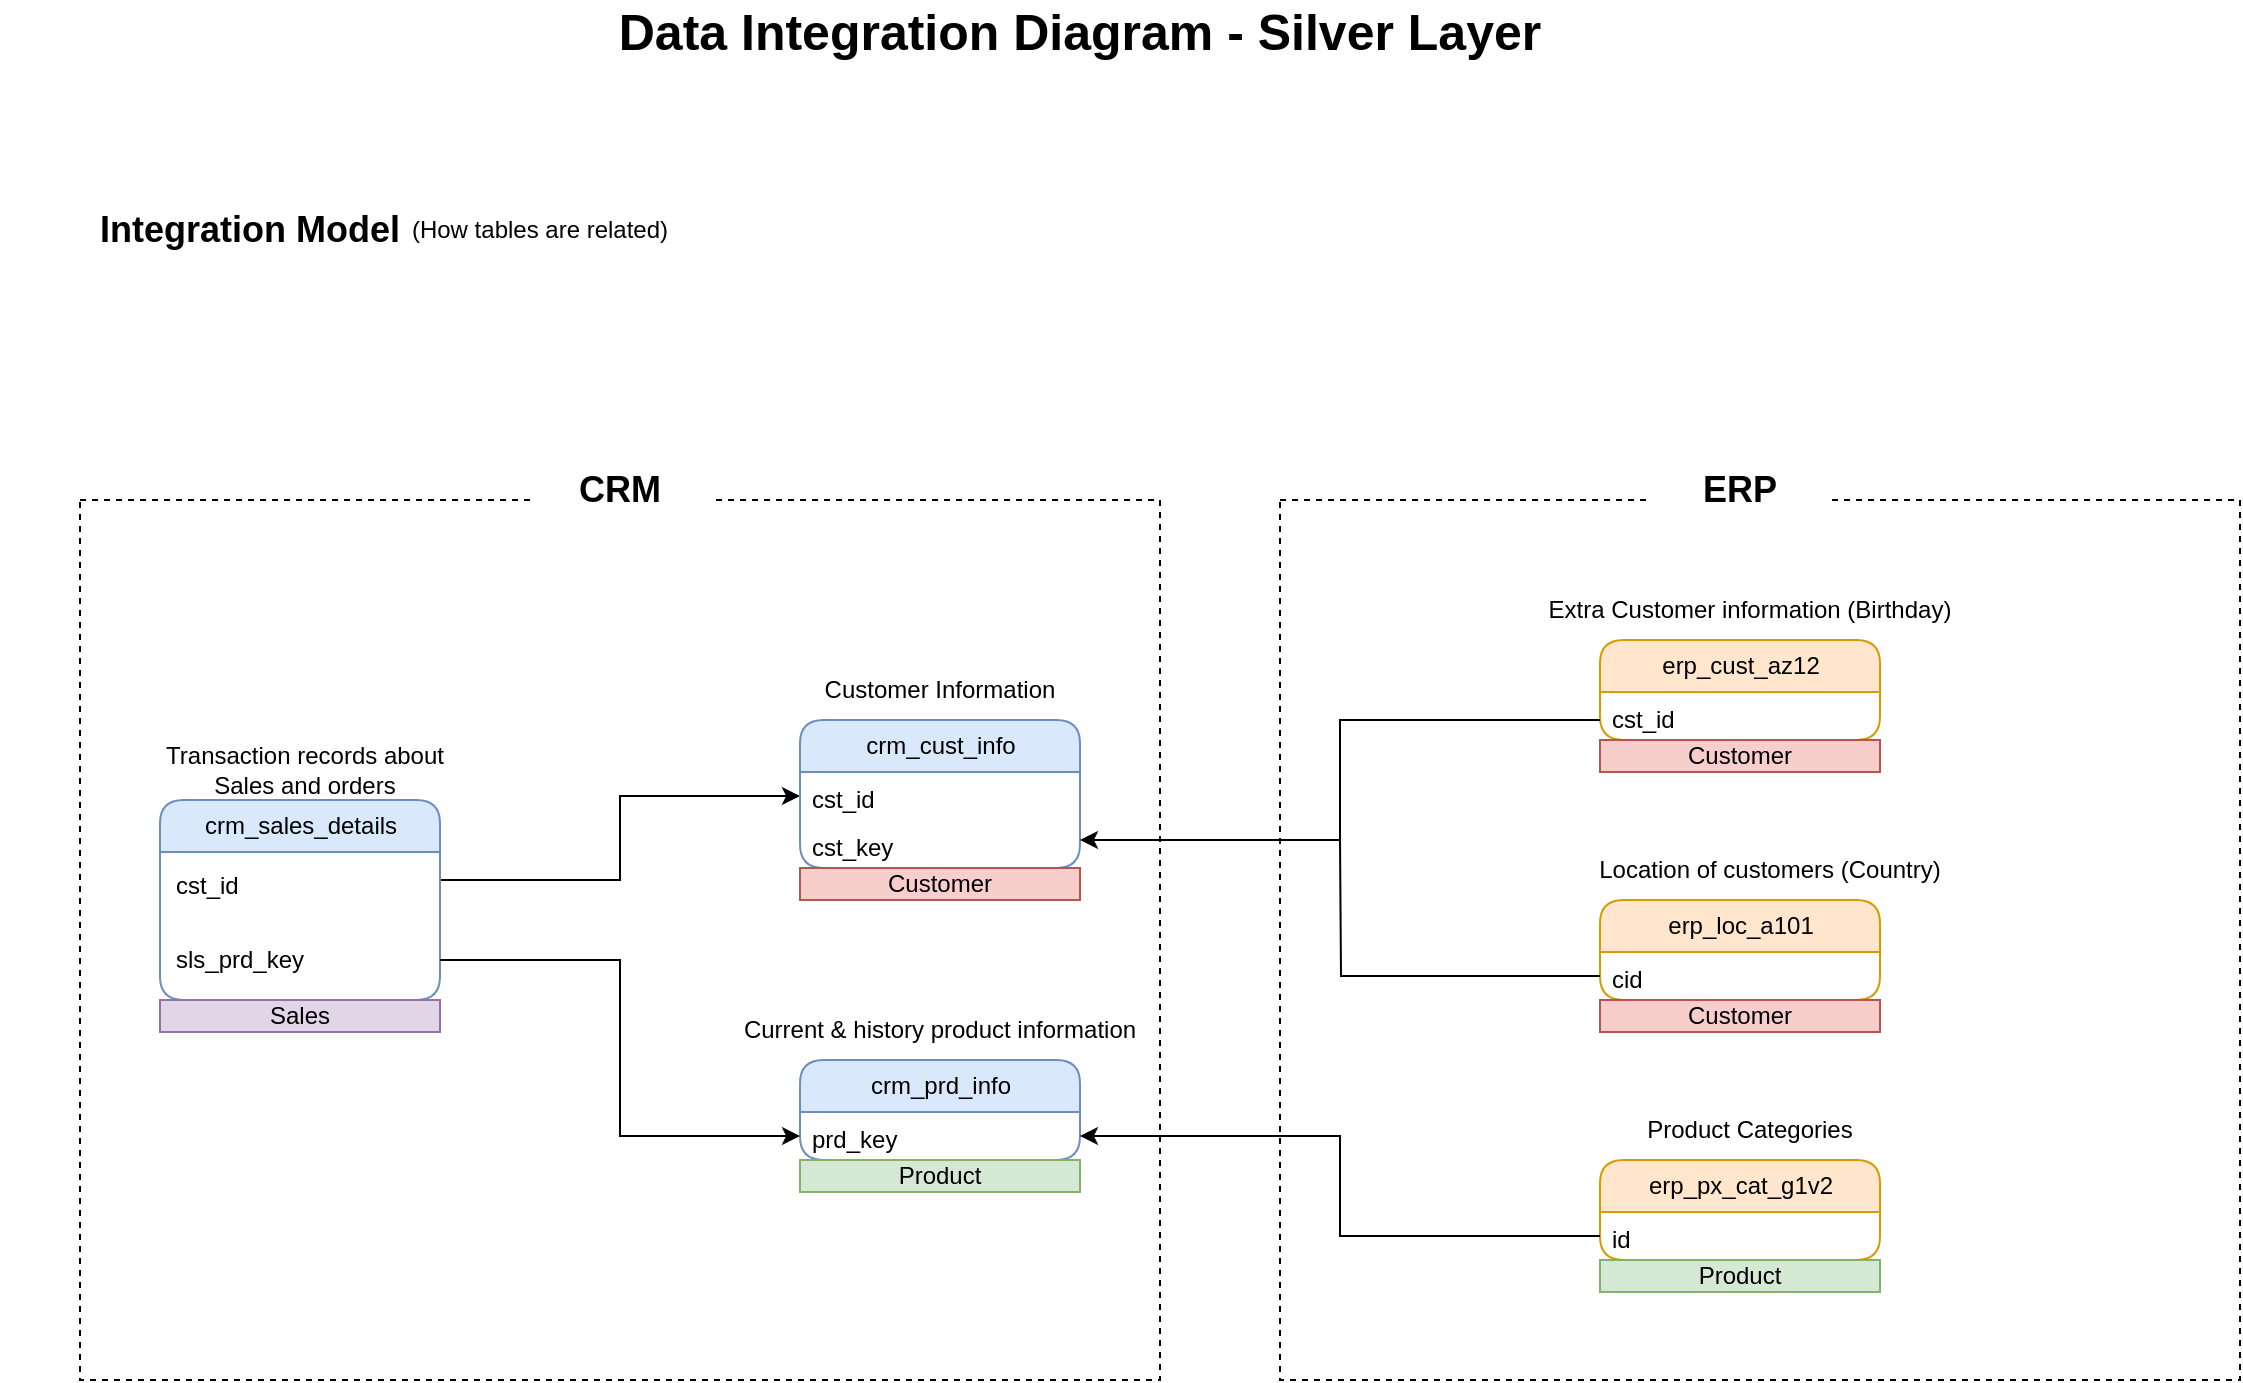 <mxfile version="27.0.9">
  <diagram name="Page-1" id="nkkDjGoS0Oh8vo6izv7T">
    <mxGraphModel dx="1389" dy="1980" grid="1" gridSize="10" guides="1" tooltips="1" connect="1" arrows="1" fold="1" page="1" pageScale="1" pageWidth="850" pageHeight="1100" math="0" shadow="0">
      <root>
        <mxCell id="0" />
        <mxCell id="1" parent="0" />
        <mxCell id="FzJpmzHv1ix2bZuG49Yu-7" style="edgeStyle=orthogonalEdgeStyle;rounded=0;orthogonalLoop=1;jettySize=auto;html=1;entryX=0;entryY=0.5;entryDx=0;entryDy=0;" edge="1" parent="1" target="FzJpmzHv1ix2bZuG49Yu-6">
          <mxGeometry relative="1" as="geometry">
            <mxPoint x="470" y="270" as="targetPoint" />
            <mxPoint x="300" y="270" as="sourcePoint" />
            <Array as="points">
              <mxPoint x="390" y="270" />
              <mxPoint x="390" y="228" />
            </Array>
          </mxGeometry>
        </mxCell>
        <mxCell id="FzJpmzHv1ix2bZuG49Yu-1" value="crm_sales_details" style="swimlane;fontStyle=0;childLayout=stackLayout;horizontal=1;startSize=26;fillColor=#dae8fc;horizontalStack=0;resizeParent=1;resizeParentMax=0;resizeLast=0;collapsible=1;marginBottom=0;html=1;rounded=1;strokeColor=#6c8ebf;" vertex="1" parent="1">
          <mxGeometry x="160" y="230" width="140" height="100" as="geometry">
            <mxRectangle x="160" y="240" width="110" height="30" as="alternateBounds" />
          </mxGeometry>
        </mxCell>
        <mxCell id="FzJpmzHv1ix2bZuG49Yu-2" value="cst_id" style="text;strokeColor=none;fillColor=none;align=left;verticalAlign=middle;spacingLeft=4;spacingRight=4;overflow=hidden;rotatable=0;points=[[0,0.5],[1,0.5]];portConstraint=eastwest;whiteSpace=wrap;html=1;perimeterSpacing=0;spacing=4;spacingTop=-1;spacingBottom=0;fontSize=12;horizontal=1;" vertex="1" parent="FzJpmzHv1ix2bZuG49Yu-1">
          <mxGeometry y="26" width="140" height="34" as="geometry" />
        </mxCell>
        <mxCell id="FzJpmzHv1ix2bZuG49Yu-16" value="sls_prd_key" style="text;strokeColor=none;fillColor=none;align=left;verticalAlign=middle;spacingLeft=4;spacingRight=4;overflow=hidden;rotatable=0;points=[[0,0.5],[1,0.5]];portConstraint=eastwest;whiteSpace=wrap;html=1;perimeterSpacing=0;spacing=4;spacingTop=-1;spacingBottom=0;fontSize=12;horizontal=1;" vertex="1" parent="FzJpmzHv1ix2bZuG49Yu-1">
          <mxGeometry y="60" width="140" height="40" as="geometry" />
        </mxCell>
        <mxCell id="FzJpmzHv1ix2bZuG49Yu-5" value="crm_cust_info" style="swimlane;fontStyle=0;childLayout=stackLayout;horizontal=1;startSize=26;fillColor=#dae8fc;horizontalStack=0;resizeParent=1;resizeParentMax=0;resizeLast=0;collapsible=1;marginBottom=0;html=1;rounded=1;strokeColor=#6c8ebf;" vertex="1" parent="1">
          <mxGeometry x="480" y="190" width="140" height="74" as="geometry">
            <mxRectangle x="160" y="240" width="110" height="30" as="alternateBounds" />
          </mxGeometry>
        </mxCell>
        <mxCell id="FzJpmzHv1ix2bZuG49Yu-6" value="cst_id" style="text;strokeColor=none;fillColor=none;align=left;verticalAlign=top;spacingLeft=4;spacingRight=4;overflow=hidden;rotatable=0;points=[[0,0.5],[1,0.5]];portConstraint=eastwest;whiteSpace=wrap;html=1;" vertex="1" parent="FzJpmzHv1ix2bZuG49Yu-5">
          <mxGeometry y="26" width="140" height="24" as="geometry" />
        </mxCell>
        <mxCell id="FzJpmzHv1ix2bZuG49Yu-28" value="cst_key" style="text;strokeColor=none;fillColor=none;align=left;verticalAlign=top;spacingLeft=4;spacingRight=4;overflow=hidden;rotatable=0;points=[[0,0.5],[1,0.5]];portConstraint=eastwest;whiteSpace=wrap;html=1;" vertex="1" parent="FzJpmzHv1ix2bZuG49Yu-5">
          <mxGeometry y="50" width="140" height="24" as="geometry" />
        </mxCell>
        <mxCell id="FzJpmzHv1ix2bZuG49Yu-17" value="crm_prd_info" style="swimlane;fontStyle=0;childLayout=stackLayout;horizontal=1;startSize=26;fillColor=#dae8fc;horizontalStack=0;resizeParent=1;resizeParentMax=0;resizeLast=0;collapsible=1;marginBottom=0;html=1;rounded=1;strokeColor=#6c8ebf;" vertex="1" parent="1">
          <mxGeometry x="480" y="360" width="140" height="50" as="geometry">
            <mxRectangle x="160" y="240" width="110" height="30" as="alternateBounds" />
          </mxGeometry>
        </mxCell>
        <mxCell id="FzJpmzHv1ix2bZuG49Yu-18" value="prd_key" style="text;strokeColor=none;fillColor=none;align=left;verticalAlign=top;spacingLeft=4;spacingRight=4;overflow=hidden;rotatable=0;points=[[0,0.5],[1,0.5]];portConstraint=eastwest;whiteSpace=wrap;html=1;" vertex="1" parent="FzJpmzHv1ix2bZuG49Yu-17">
          <mxGeometry y="26" width="140" height="24" as="geometry" />
        </mxCell>
        <mxCell id="FzJpmzHv1ix2bZuG49Yu-20" style="edgeStyle=orthogonalEdgeStyle;rounded=0;orthogonalLoop=1;jettySize=auto;html=1;exitX=1;exitY=0.5;exitDx=0;exitDy=0;" edge="1" parent="1" source="FzJpmzHv1ix2bZuG49Yu-16" target="FzJpmzHv1ix2bZuG49Yu-18">
          <mxGeometry relative="1" as="geometry">
            <Array as="points">
              <mxPoint x="390" y="310" />
              <mxPoint x="390" y="398" />
            </Array>
          </mxGeometry>
        </mxCell>
        <mxCell id="FzJpmzHv1ix2bZuG49Yu-21" value="Transaction records about Sales and orders" style="text;html=1;align=center;verticalAlign=middle;whiteSpace=wrap;rounded=0;" vertex="1" parent="1">
          <mxGeometry x="160" y="210" width="145" height="10" as="geometry" />
        </mxCell>
        <mxCell id="FzJpmzHv1ix2bZuG49Yu-22" value="Customer Information" style="text;html=1;align=center;verticalAlign=middle;whiteSpace=wrap;rounded=0;" vertex="1" parent="1">
          <mxGeometry x="480" y="160" width="140" height="30" as="geometry" />
        </mxCell>
        <mxCell id="FzJpmzHv1ix2bZuG49Yu-23" value="Current &amp;amp; history product information" style="text;html=1;align=center;verticalAlign=middle;whiteSpace=wrap;rounded=0;" vertex="1" parent="1">
          <mxGeometry x="450" y="330" width="200" height="30" as="geometry" />
        </mxCell>
        <mxCell id="FzJpmzHv1ix2bZuG49Yu-24" value="erp_cust_az12" style="swimlane;fontStyle=0;childLayout=stackLayout;horizontal=1;startSize=26;fillColor=#ffe6cc;horizontalStack=0;resizeParent=1;resizeParentMax=0;resizeLast=0;collapsible=1;marginBottom=0;html=1;rounded=1;strokeColor=#d79b00;" vertex="1" parent="1">
          <mxGeometry x="880" y="150" width="140" height="50" as="geometry">
            <mxRectangle x="160" y="240" width="110" height="30" as="alternateBounds" />
          </mxGeometry>
        </mxCell>
        <mxCell id="FzJpmzHv1ix2bZuG49Yu-25" value="cst_id" style="text;strokeColor=none;fillColor=none;align=left;verticalAlign=top;spacingLeft=4;spacingRight=4;overflow=hidden;rotatable=0;points=[[0,0.5],[1,0.5]];portConstraint=eastwest;whiteSpace=wrap;html=1;" vertex="1" parent="FzJpmzHv1ix2bZuG49Yu-24">
          <mxGeometry y="26" width="140" height="24" as="geometry" />
        </mxCell>
        <mxCell id="FzJpmzHv1ix2bZuG49Yu-26" value="Extra Customer information (Birthday)" style="text;html=1;align=center;verticalAlign=middle;whiteSpace=wrap;rounded=0;" vertex="1" parent="1">
          <mxGeometry x="850" y="120" width="210" height="30" as="geometry" />
        </mxCell>
        <mxCell id="FzJpmzHv1ix2bZuG49Yu-27" style="edgeStyle=orthogonalEdgeStyle;rounded=0;orthogonalLoop=1;jettySize=auto;html=1;entryX=1;entryY=0.5;entryDx=0;entryDy=0;" edge="1" parent="1">
          <mxGeometry relative="1" as="geometry">
            <mxPoint x="880" y="190" as="sourcePoint" />
            <mxPoint x="620" y="250" as="targetPoint" />
            <Array as="points">
              <mxPoint x="880" y="190" />
              <mxPoint x="750" y="190" />
              <mxPoint x="750" y="250" />
            </Array>
          </mxGeometry>
        </mxCell>
        <mxCell id="FzJpmzHv1ix2bZuG49Yu-29" value="erp_loc_a101" style="swimlane;fontStyle=0;childLayout=stackLayout;horizontal=1;startSize=26;fillColor=#ffe6cc;horizontalStack=0;resizeParent=1;resizeParentMax=0;resizeLast=0;collapsible=1;marginBottom=0;html=1;rounded=1;strokeColor=#d79b00;" vertex="1" parent="1">
          <mxGeometry x="880" y="280" width="140" height="50" as="geometry">
            <mxRectangle x="160" y="240" width="110" height="30" as="alternateBounds" />
          </mxGeometry>
        </mxCell>
        <mxCell id="FzJpmzHv1ix2bZuG49Yu-32" style="edgeStyle=orthogonalEdgeStyle;rounded=0;orthogonalLoop=1;jettySize=auto;html=1;curved=0;endArrow=none;startFill=0;" edge="1" parent="FzJpmzHv1ix2bZuG49Yu-29" source="FzJpmzHv1ix2bZuG49Yu-30">
          <mxGeometry relative="1" as="geometry">
            <mxPoint x="-130" y="-30" as="targetPoint" />
          </mxGeometry>
        </mxCell>
        <mxCell id="FzJpmzHv1ix2bZuG49Yu-30" value="cid" style="text;strokeColor=none;fillColor=none;align=left;verticalAlign=top;spacingLeft=4;spacingRight=4;overflow=hidden;rotatable=0;points=[[0,0.5],[1,0.5]];portConstraint=eastwest;whiteSpace=wrap;html=1;" vertex="1" parent="FzJpmzHv1ix2bZuG49Yu-29">
          <mxGeometry y="26" width="140" height="24" as="geometry" />
        </mxCell>
        <mxCell id="FzJpmzHv1ix2bZuG49Yu-31" value="Location of customers (Country)" style="text;html=1;align=center;verticalAlign=middle;whiteSpace=wrap;rounded=0;" vertex="1" parent="1">
          <mxGeometry x="860" y="250" width="210" height="30" as="geometry" />
        </mxCell>
        <mxCell id="FzJpmzHv1ix2bZuG49Yu-35" value="erp_px_cat_g1v2" style="swimlane;fontStyle=0;childLayout=stackLayout;horizontal=1;startSize=26;fillColor=#ffe6cc;horizontalStack=0;resizeParent=1;resizeParentMax=0;resizeLast=0;collapsible=1;marginBottom=0;html=1;rounded=1;strokeColor=#d79b00;" vertex="1" parent="1">
          <mxGeometry x="880" y="410" width="140" height="50" as="geometry">
            <mxRectangle x="160" y="240" width="110" height="30" as="alternateBounds" />
          </mxGeometry>
        </mxCell>
        <mxCell id="FzJpmzHv1ix2bZuG49Yu-37" value="id" style="text;strokeColor=none;fillColor=none;align=left;verticalAlign=top;spacingLeft=4;spacingRight=4;overflow=hidden;rotatable=0;points=[[0,0.5],[1,0.5]];portConstraint=eastwest;whiteSpace=wrap;html=1;" vertex="1" parent="FzJpmzHv1ix2bZuG49Yu-35">
          <mxGeometry y="26" width="140" height="24" as="geometry" />
        </mxCell>
        <mxCell id="FzJpmzHv1ix2bZuG49Yu-38" style="edgeStyle=orthogonalEdgeStyle;rounded=0;orthogonalLoop=1;jettySize=auto;html=1;entryX=1;entryY=0.5;entryDx=0;entryDy=0;" edge="1" parent="1" source="FzJpmzHv1ix2bZuG49Yu-37" target="FzJpmzHv1ix2bZuG49Yu-18">
          <mxGeometry relative="1" as="geometry">
            <Array as="points">
              <mxPoint x="750" y="448" />
              <mxPoint x="750" y="398" />
            </Array>
          </mxGeometry>
        </mxCell>
        <mxCell id="FzJpmzHv1ix2bZuG49Yu-39" value="Product Categories" style="text;html=1;align=center;verticalAlign=middle;whiteSpace=wrap;rounded=0;" vertex="1" parent="1">
          <mxGeometry x="850" y="380" width="210" height="30" as="geometry" />
        </mxCell>
        <mxCell id="FzJpmzHv1ix2bZuG49Yu-40" value="" style="rounded=0;whiteSpace=wrap;html=1;fillColor=none;dashed=1;" vertex="1" parent="1">
          <mxGeometry x="120" y="80" width="540" height="440" as="geometry" />
        </mxCell>
        <mxCell id="FzJpmzHv1ix2bZuG49Yu-41" value="" style="rounded=0;whiteSpace=wrap;html=1;fillColor=none;dashed=1;" vertex="1" parent="1">
          <mxGeometry x="720" y="80" width="480" height="440" as="geometry" />
        </mxCell>
        <mxCell id="FzJpmzHv1ix2bZuG49Yu-42" value="&lt;b&gt;CRM&lt;/b&gt;" style="rounded=0;whiteSpace=wrap;html=1;fontSize=18;strokeColor=none;" vertex="1" parent="1">
          <mxGeometry x="345" y="50" width="90" height="50" as="geometry" />
        </mxCell>
        <mxCell id="FzJpmzHv1ix2bZuG49Yu-43" value="&lt;b&gt;ERP&lt;/b&gt;" style="rounded=0;whiteSpace=wrap;html=1;fontSize=18;strokeColor=none;" vertex="1" parent="1">
          <mxGeometry x="905" y="50" width="90" height="50" as="geometry" />
        </mxCell>
        <mxCell id="FzJpmzHv1ix2bZuG49Yu-44" value="&lt;span&gt;Data Integration Diagram - Silver Layer&lt;/span&gt;" style="text;html=1;align=center;verticalAlign=middle;whiteSpace=wrap;rounded=0;fontSize=25;fontStyle=1" vertex="1" parent="1">
          <mxGeometry x="380" y="-170" width="480" height="30" as="geometry" />
        </mxCell>
        <mxCell id="FzJpmzHv1ix2bZuG49Yu-45" value="&lt;b&gt;&lt;font style=&quot;font-size: 18px;&quot;&gt;Integration Model&lt;/font&gt;&lt;/b&gt;" style="text;html=1;align=center;verticalAlign=middle;whiteSpace=wrap;rounded=0;" vertex="1" parent="1">
          <mxGeometry x="80" y="-90" width="250" height="70" as="geometry" />
        </mxCell>
        <mxCell id="FzJpmzHv1ix2bZuG49Yu-46" value="(How tables are related)" style="text;html=1;align=center;verticalAlign=middle;whiteSpace=wrap;rounded=0;" vertex="1" parent="1">
          <mxGeometry x="220" y="-60" width="260" height="10" as="geometry" />
        </mxCell>
        <mxCell id="FzJpmzHv1ix2bZuG49Yu-47" value="Customer" style="rounded=0;whiteSpace=wrap;html=1;fillColor=#f8cecc;strokeColor=#b85450;" vertex="1" parent="1">
          <mxGeometry x="480" y="264" width="140" height="16" as="geometry" />
        </mxCell>
        <mxCell id="FzJpmzHv1ix2bZuG49Yu-48" value="Customer" style="rounded=0;whiteSpace=wrap;html=1;fillColor=#f8cecc;strokeColor=#b85450;" vertex="1" parent="1">
          <mxGeometry x="880" y="200" width="140" height="16" as="geometry" />
        </mxCell>
        <mxCell id="FzJpmzHv1ix2bZuG49Yu-49" value="Customer" style="rounded=0;whiteSpace=wrap;html=1;fillColor=#f8cecc;strokeColor=#b85450;" vertex="1" parent="1">
          <mxGeometry x="880" y="330" width="140" height="16" as="geometry" />
        </mxCell>
        <mxCell id="FzJpmzHv1ix2bZuG49Yu-50" value="Product" style="rounded=0;whiteSpace=wrap;html=1;fillColor=#d5e8d4;strokeColor=#82b366;" vertex="1" parent="1">
          <mxGeometry x="880" y="460" width="140" height="16" as="geometry" />
        </mxCell>
        <mxCell id="FzJpmzHv1ix2bZuG49Yu-51" value="Product" style="rounded=0;whiteSpace=wrap;html=1;fillColor=#d5e8d4;strokeColor=#82b366;" vertex="1" parent="1">
          <mxGeometry x="480" y="410" width="140" height="16" as="geometry" />
        </mxCell>
        <mxCell id="FzJpmzHv1ix2bZuG49Yu-52" value="Sales" style="rounded=0;whiteSpace=wrap;html=1;fillColor=#e1d5e7;strokeColor=#9673a6;" vertex="1" parent="1">
          <mxGeometry x="160" y="330" width="140" height="16" as="geometry" />
        </mxCell>
      </root>
    </mxGraphModel>
  </diagram>
</mxfile>
